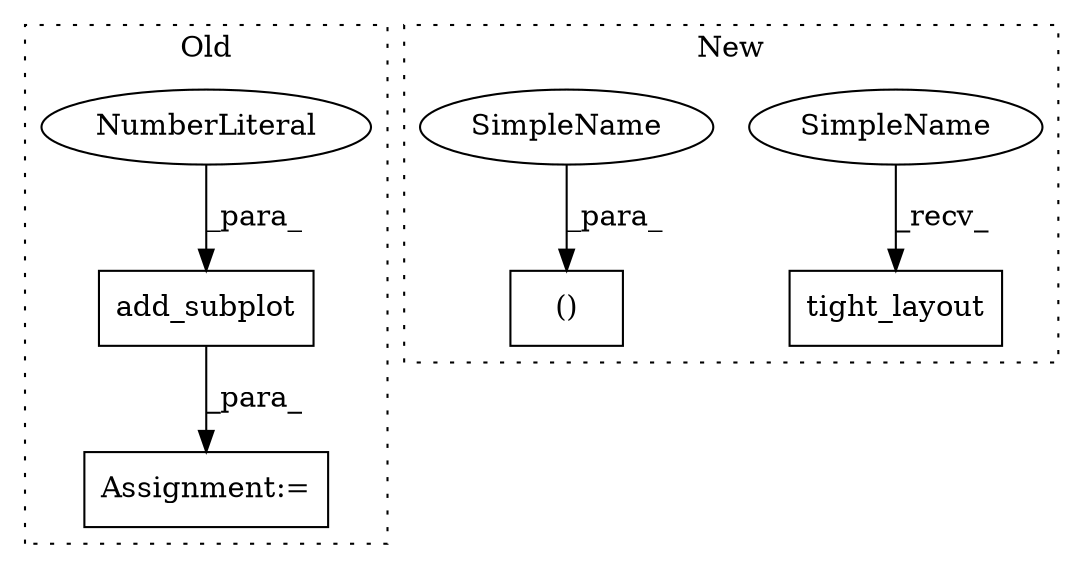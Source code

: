 digraph G {
subgraph cluster0 {
1 [label="add_subplot" a="32" s="613,630" l="12,1" shape="box"];
3 [label="Assignment:=" a="7" s="608" l="1" shape="box"];
4 [label="NumberLiteral" a="34" s="625" l="1" shape="ellipse"];
label = "Old";
style="dotted";
}
subgraph cluster1 {
2 [label="tight_layout" a="32" s="717" l="14" shape="box"];
5 [label="()" a="106" s="301" l="19" shape="box"];
6 [label="SimpleName" a="42" s="713" l="3" shape="ellipse"];
7 [label="SimpleName" a="42" s="301" l="3" shape="ellipse"];
label = "New";
style="dotted";
}
1 -> 3 [label="_para_"];
4 -> 1 [label="_para_"];
6 -> 2 [label="_recv_"];
7 -> 5 [label="_para_"];
}